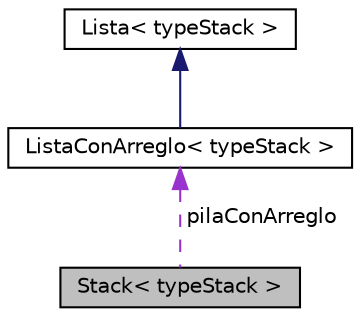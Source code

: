 digraph "Stack&lt; typeStack &gt;"
{
  edge [fontname="Helvetica",fontsize="10",labelfontname="Helvetica",labelfontsize="10"];
  node [fontname="Helvetica",fontsize="10",shape=record];
  Node1 [label="Stack\< typeStack \>",height=0.2,width=0.4,color="black", fillcolor="grey75", style="filled", fontcolor="black"];
  Node2 -> Node1 [dir="back",color="darkorchid3",fontsize="10",style="dashed",label=" pilaConArreglo" ,fontname="Helvetica"];
  Node2 [label="ListaConArreglo\< typeStack \>",height=0.2,width=0.4,color="black", fillcolor="white", style="filled",URL="$class_lista_con_arreglo.html"];
  Node3 -> Node2 [dir="back",color="midnightblue",fontsize="10",style="solid",fontname="Helvetica"];
  Node3 [label="Lista\< typeStack \>",height=0.2,width=0.4,color="black", fillcolor="white", style="filled",URL="$class_lista.html"];
}
